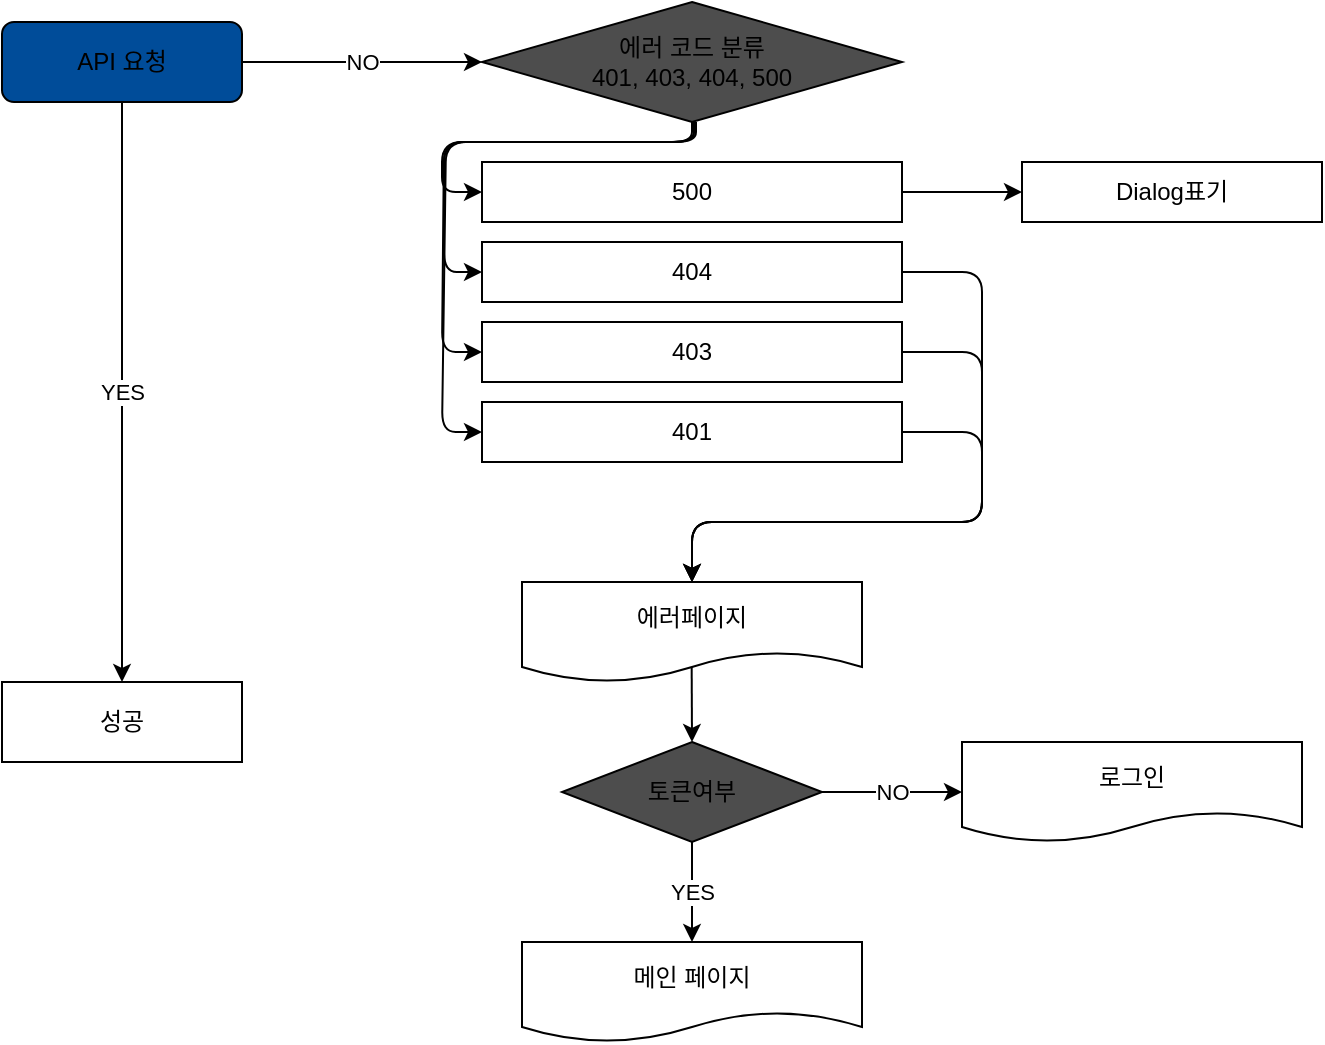 <mxfile>
    <diagram id="pOqud3Csru5kn6OA6R6e" name="페이지-1">
        <mxGraphModel dx="1566" dy="2085" grid="1" gridSize="10" guides="1" tooltips="1" connect="1" arrows="0" fold="1" page="1" pageScale="1" pageWidth="827" pageHeight="1169" math="0" shadow="0">
            <root>
                <mxCell id="0"/>
                <mxCell id="1" parent="0"/>
                <mxCell id="53" value="YES" style="edgeStyle=none;html=1;exitX=0.5;exitY=1;exitDx=0;exitDy=0;entryX=0.5;entryY=0;entryDx=0;entryDy=0;" parent="1" target="52" edge="1">
                    <mxGeometry relative="1" as="geometry">
                        <mxPoint x="140" y="-1010" as="sourcePoint"/>
                    </mxGeometry>
                </mxCell>
                <mxCell id="55" value="NO" style="edgeStyle=none;html=1;exitX=1;exitY=0.5;exitDx=0;exitDy=0;entryX=0;entryY=0.5;entryDx=0;entryDy=0;" parent="1" target="54" edge="1">
                    <mxGeometry relative="1" as="geometry">
                        <mxPoint x="200" y="-1030" as="sourcePoint"/>
                    </mxGeometry>
                </mxCell>
                <mxCell id="52" value="성공" style="rounded=0;whiteSpace=wrap;html=1;" parent="1" vertex="1">
                    <mxGeometry x="80" y="-720" width="120" height="40" as="geometry"/>
                </mxCell>
                <mxCell id="60" style="edgeStyle=none;html=1;exitX=0.5;exitY=1;exitDx=0;exitDy=0;entryX=0;entryY=0.5;entryDx=0;entryDy=0;" parent="1" source="54" target="56" edge="1">
                    <mxGeometry relative="1" as="geometry">
                        <Array as="points">
                            <mxPoint x="425" y="-990"/>
                            <mxPoint x="300" y="-990"/>
                            <mxPoint x="300" y="-965"/>
                        </Array>
                    </mxGeometry>
                </mxCell>
                <mxCell id="54" value="에러 코드 분류&lt;br&gt;401, 403, 404, 500" style="rhombus;whiteSpace=wrap;html=1;fillColor=#4D4D4D;" parent="1" vertex="1">
                    <mxGeometry x="320" y="-1060" width="210" height="60" as="geometry"/>
                </mxCell>
                <mxCell id="76" style="edgeStyle=none;html=1;exitX=1;exitY=0.5;exitDx=0;exitDy=0;entryX=0;entryY=0.5;entryDx=0;entryDy=0;" parent="1" source="56" target="75" edge="1">
                    <mxGeometry relative="1" as="geometry"/>
                </mxCell>
                <mxCell id="56" value="500" style="rounded=0;whiteSpace=wrap;html=1;" parent="1" vertex="1">
                    <mxGeometry x="320" y="-980" width="210" height="30" as="geometry"/>
                </mxCell>
                <mxCell id="74" style="edgeStyle=none;html=1;exitX=1;exitY=0.5;exitDx=0;exitDy=0;entryX=0.5;entryY=0;entryDx=0;entryDy=0;" parent="1" source="57" target="64" edge="1">
                    <mxGeometry relative="1" as="geometry">
                        <Array as="points">
                            <mxPoint x="570" y="-925"/>
                            <mxPoint x="570" y="-800"/>
                            <mxPoint x="425" y="-800"/>
                        </Array>
                    </mxGeometry>
                </mxCell>
                <mxCell id="57" value="404" style="rounded=0;whiteSpace=wrap;html=1;" parent="1" vertex="1">
                    <mxGeometry x="320" y="-940" width="210" height="30" as="geometry"/>
                </mxCell>
                <mxCell id="65" style="edgeStyle=none;html=1;exitX=1;exitY=0.5;exitDx=0;exitDy=0;entryX=0.5;entryY=0;entryDx=0;entryDy=0;" parent="1" source="58" target="64" edge="1">
                    <mxGeometry relative="1" as="geometry">
                        <Array as="points">
                            <mxPoint x="570" y="-885"/>
                            <mxPoint x="570" y="-800"/>
                            <mxPoint x="425" y="-800"/>
                        </Array>
                    </mxGeometry>
                </mxCell>
                <mxCell id="58" value="403" style="rounded=0;whiteSpace=wrap;html=1;" parent="1" vertex="1">
                    <mxGeometry x="320" y="-900" width="210" height="30" as="geometry"/>
                </mxCell>
                <mxCell id="67" style="edgeStyle=none;html=1;exitX=1;exitY=0.5;exitDx=0;exitDy=0;entryX=0.5;entryY=0;entryDx=0;entryDy=0;" parent="1" source="59" target="64" edge="1">
                    <mxGeometry relative="1" as="geometry">
                        <Array as="points">
                            <mxPoint x="570" y="-845"/>
                            <mxPoint x="570" y="-800"/>
                            <mxPoint x="425" y="-800"/>
                        </Array>
                    </mxGeometry>
                </mxCell>
                <mxCell id="59" value="401" style="rounded=0;whiteSpace=wrap;html=1;" parent="1" vertex="1">
                    <mxGeometry x="320" y="-860" width="210" height="30" as="geometry"/>
                </mxCell>
                <mxCell id="61" style="edgeStyle=none;html=1;exitX=0.5;exitY=1;exitDx=0;exitDy=0;entryX=0;entryY=0.5;entryDx=0;entryDy=0;" parent="1" target="57" edge="1">
                    <mxGeometry relative="1" as="geometry">
                        <mxPoint x="426" y="-1000" as="sourcePoint"/>
                        <mxPoint x="321" y="-965" as="targetPoint"/>
                        <Array as="points">
                            <mxPoint x="426" y="-990"/>
                            <mxPoint x="301" y="-990"/>
                            <mxPoint x="301" y="-925"/>
                        </Array>
                    </mxGeometry>
                </mxCell>
                <mxCell id="62" style="edgeStyle=none;html=1;exitX=0.5;exitY=1;exitDx=0;exitDy=0;entryX=0;entryY=0.5;entryDx=0;entryDy=0;" parent="1" target="58" edge="1">
                    <mxGeometry relative="1" as="geometry">
                        <mxPoint x="426" y="-1000" as="sourcePoint"/>
                        <mxPoint x="320" y="-925" as="targetPoint"/>
                        <Array as="points">
                            <mxPoint x="426" y="-990"/>
                            <mxPoint x="301" y="-990"/>
                            <mxPoint x="300" y="-885"/>
                        </Array>
                    </mxGeometry>
                </mxCell>
                <mxCell id="63" style="edgeStyle=none;html=1;exitX=0.5;exitY=1;exitDx=0;exitDy=0;entryX=0;entryY=0.5;entryDx=0;entryDy=0;" parent="1" target="59" edge="1">
                    <mxGeometry relative="1" as="geometry">
                        <mxPoint x="427" y="-1000" as="sourcePoint"/>
                        <mxPoint x="321" y="-885" as="targetPoint"/>
                        <Array as="points">
                            <mxPoint x="427" y="-990"/>
                            <mxPoint x="302" y="-990"/>
                            <mxPoint x="300" y="-845"/>
                        </Array>
                    </mxGeometry>
                </mxCell>
                <mxCell id="69" style="edgeStyle=none;html=1;exitX=0.499;exitY=0.82;exitDx=0;exitDy=0;entryX=0.5;entryY=0;entryDx=0;entryDy=0;exitPerimeter=0;" parent="1" source="64" target="68" edge="1">
                    <mxGeometry relative="1" as="geometry"/>
                </mxCell>
                <UserObject label="에러페이지" tooltip="/shared/view/error" id="64">
                    <mxCell style="shape=document;whiteSpace=wrap;html=1;boundedLbl=1;" parent="1" vertex="1">
                        <mxGeometry x="340" y="-770" width="170" height="50" as="geometry"/>
                    </mxCell>
                </UserObject>
                <mxCell id="71" value="YES" style="edgeStyle=none;html=1;exitX=0.5;exitY=1;exitDx=0;exitDy=0;entryX=0.5;entryY=0;entryDx=0;entryDy=0;" parent="1" source="68" target="70" edge="1">
                    <mxGeometry relative="1" as="geometry"/>
                </mxCell>
                <mxCell id="73" value="NO" style="edgeStyle=none;html=1;exitX=1;exitY=0.5;exitDx=0;exitDy=0;entryX=0;entryY=0.5;entryDx=0;entryDy=0;" parent="1" source="68" target="72" edge="1">
                    <mxGeometry relative="1" as="geometry"/>
                </mxCell>
                <mxCell id="68" value="토큰여부" style="rhombus;whiteSpace=wrap;html=1;fillColor=#4D4D4D;" parent="1" vertex="1">
                    <mxGeometry x="360" y="-690" width="130" height="50" as="geometry"/>
                </mxCell>
                <mxCell id="70" value="메인 페이지" style="shape=document;whiteSpace=wrap;html=1;boundedLbl=1;" parent="1" vertex="1">
                    <mxGeometry x="340" y="-590" width="170" height="50" as="geometry"/>
                </mxCell>
                <UserObject label="로그인" tooltip="/shared/view/member/login" id="72">
                    <mxCell style="shape=document;whiteSpace=wrap;html=1;boundedLbl=1;" parent="1" vertex="1">
                        <mxGeometry x="560" y="-690" width="170" height="50" as="geometry"/>
                    </mxCell>
                </UserObject>
                <mxCell id="75" value="Dialog표기" style="rounded=0;whiteSpace=wrap;html=1;" parent="1" vertex="1">
                    <mxGeometry x="590" y="-980" width="150" height="30" as="geometry"/>
                </mxCell>
                <mxCell id="78" value="API 요청" style="rounded=1;whiteSpace=wrap;html=1;fillColor=#004C99;" parent="1" vertex="1">
                    <mxGeometry x="80" y="-1050" width="120" height="40" as="geometry"/>
                </mxCell>
            </root>
        </mxGraphModel>
    </diagram>
</mxfile>